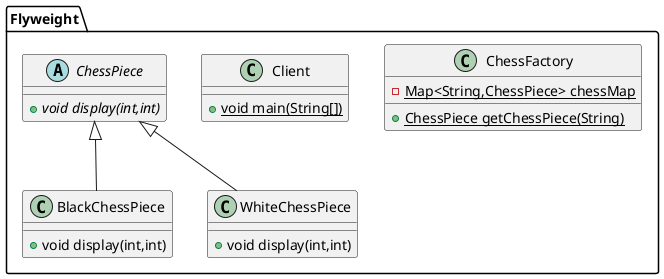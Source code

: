 @startuml
class Flyweight.BlackChessPiece {
+ void display(int,int)
}

class Flyweight.ChessFactory {
- {static} Map<String,ChessPiece> chessMap
+ {static} ChessPiece getChessPiece(String)
}


class Flyweight.Client {
+ {static} void main(String[])
}

abstract class Flyweight.ChessPiece {
+ {abstract}void display(int,int)
}

class Flyweight.WhiteChessPiece {
+ void display(int,int)
}



Flyweight.ChessPiece <|-- Flyweight.BlackChessPiece
Flyweight.ChessPiece <|-- Flyweight.WhiteChessPiece
@enduml